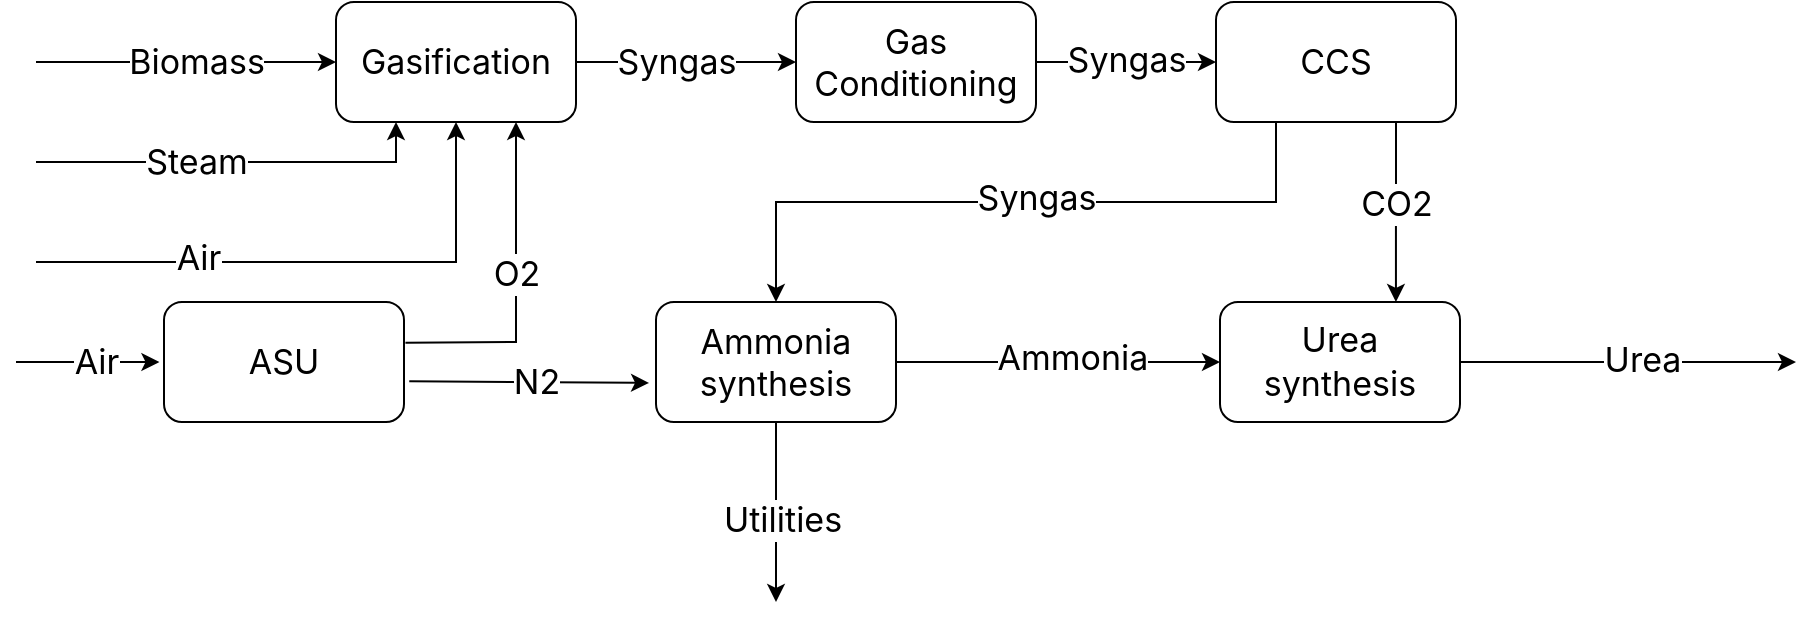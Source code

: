 <mxfile version="28.0.6">
  <diagram name="Page-1" id="8ce9d11a-91a2-4d17-14d8-a56ed91bf033">
    <mxGraphModel dx="1181" dy="636" grid="0" gridSize="10" guides="1" tooltips="1" connect="1" arrows="1" fold="1" page="1" pageScale="1" pageWidth="1100" pageHeight="850" background="none" math="0" shadow="0">
      <root>
        <mxCell id="0" />
        <mxCell id="1" parent="0" />
        <mxCell id="cNhxczveaURzyfXHexgx-1" value="&lt;font&gt;Gasification&lt;/font&gt;" style="rounded=1;whiteSpace=wrap;html=1;fontFamily=Inter;fontSize=17;" parent="1" vertex="1">
          <mxGeometry x="230" y="350" width="120" height="60" as="geometry" />
        </mxCell>
        <mxCell id="cNhxczveaURzyfXHexgx-4" value="" style="endArrow=classic;html=1;rounded=0;entryX=0;entryY=0.5;entryDx=0;entryDy=0;fontFamily=Inter;fontSize=17;" parent="1" target="cNhxczveaURzyfXHexgx-1" edge="1">
          <mxGeometry width="50" height="50" relative="1" as="geometry">
            <mxPoint x="80" y="380" as="sourcePoint" />
            <mxPoint x="210" y="377.5" as="targetPoint" />
          </mxGeometry>
        </mxCell>
        <mxCell id="cNhxczveaURzyfXHexgx-5" value="Biomass" style="edgeLabel;html=1;align=center;verticalAlign=middle;resizable=0;points=[];fontFamily=Inter;fontSize=17;" parent="cNhxczveaURzyfXHexgx-4" vertex="1" connectable="0">
          <mxGeometry x="-0.364" y="1" relative="1" as="geometry">
            <mxPoint x="32" y="1" as="offset" />
          </mxGeometry>
        </mxCell>
        <mxCell id="cNhxczveaURzyfXHexgx-6" value="ASU" style="rounded=1;whiteSpace=wrap;html=1;fontFamily=Inter;fontSize=17;" parent="1" vertex="1">
          <mxGeometry x="144" y="500" width="120" height="60" as="geometry" />
        </mxCell>
        <mxCell id="cNhxczveaURzyfXHexgx-7" value="" style="endArrow=classic;html=1;rounded=0;entryX=-0.019;entryY=0.5;entryDx=0;entryDy=0;entryPerimeter=0;fontFamily=Inter;fontSize=17;" parent="1" target="cNhxczveaURzyfXHexgx-6" edge="1">
          <mxGeometry width="50" height="50" relative="1" as="geometry">
            <mxPoint x="70" y="530" as="sourcePoint" />
            <mxPoint x="54" y="510" as="targetPoint" />
          </mxGeometry>
        </mxCell>
        <mxCell id="cNhxczveaURzyfXHexgx-8" value="Air" style="edgeLabel;html=1;align=center;verticalAlign=middle;resizable=0;points=[];fontFamily=Inter;fontSize=17;" parent="cNhxczveaURzyfXHexgx-7" vertex="1" connectable="0">
          <mxGeometry x="-0.142" y="-1" relative="1" as="geometry">
            <mxPoint x="9" y="-1" as="offset" />
          </mxGeometry>
        </mxCell>
        <mxCell id="cNhxczveaURzyfXHexgx-9" value="" style="endArrow=classic;html=1;rounded=0;exitX=1.006;exitY=0.339;exitDx=0;exitDy=0;exitPerimeter=0;entryX=0.75;entryY=1;entryDx=0;entryDy=0;fontFamily=Inter;fontSize=17;" parent="1" source="cNhxczveaURzyfXHexgx-6" target="cNhxczveaURzyfXHexgx-1" edge="1">
          <mxGeometry width="50" height="50" relative="1" as="geometry">
            <mxPoint x="290" y="530" as="sourcePoint" />
            <mxPoint x="380" y="520" as="targetPoint" />
            <Array as="points">
              <mxPoint x="320" y="520" />
            </Array>
          </mxGeometry>
        </mxCell>
        <mxCell id="cNhxczveaURzyfXHexgx-10" value="O2" style="edgeLabel;html=1;align=center;verticalAlign=middle;resizable=0;points=[];fontFamily=Inter;fontSize=17;" parent="cNhxczveaURzyfXHexgx-9" vertex="1" connectable="0">
          <mxGeometry x="-0.089" y="1" relative="1" as="geometry">
            <mxPoint x="1" y="-14" as="offset" />
          </mxGeometry>
        </mxCell>
        <mxCell id="cNhxczveaURzyfXHexgx-11" value="" style="endArrow=classic;html=1;rounded=0;exitX=1.022;exitY=0.661;exitDx=0;exitDy=0;exitPerimeter=0;fontFamily=Inter;entryX=-0.029;entryY=0.674;entryDx=0;entryDy=0;entryPerimeter=0;fontSize=17;" parent="1" source="cNhxczveaURzyfXHexgx-6" target="cNhxczveaURzyfXHexgx-23" edge="1">
          <mxGeometry width="50" height="50" relative="1" as="geometry">
            <mxPoint x="284" y="610" as="sourcePoint" />
            <mxPoint x="354" y="540" as="targetPoint" />
            <Array as="points" />
          </mxGeometry>
        </mxCell>
        <mxCell id="cNhxczveaURzyfXHexgx-12" value="N2" style="edgeLabel;html=1;align=center;verticalAlign=middle;resizable=0;points=[];fontFamily=Inter;fontSize=17;" parent="cNhxczveaURzyfXHexgx-11" vertex="1" connectable="0">
          <mxGeometry x="-0.24" y="-1" relative="1" as="geometry">
            <mxPoint x="18" y="-1" as="offset" />
          </mxGeometry>
        </mxCell>
        <mxCell id="cNhxczveaURzyfXHexgx-15" value="" style="endArrow=classic;html=1;rounded=0;exitX=1;exitY=0.5;exitDx=0;exitDy=0;entryX=0;entryY=0.5;entryDx=0;entryDy=0;fontFamily=Inter;fontSize=17;" parent="1" source="cNhxczveaURzyfXHexgx-1" target="cNhxczveaURzyfXHexgx-17" edge="1">
          <mxGeometry width="50" height="50" relative="1" as="geometry">
            <mxPoint x="450" y="430" as="sourcePoint" />
            <mxPoint x="510" y="380" as="targetPoint" />
          </mxGeometry>
        </mxCell>
        <mxCell id="cNhxczveaURzyfXHexgx-16" value="Syngas" style="edgeLabel;html=1;align=center;verticalAlign=middle;resizable=0;points=[];fontFamily=Inter;fontSize=17;" parent="cNhxczveaURzyfXHexgx-15" vertex="1" connectable="0">
          <mxGeometry x="0.046" relative="1" as="geometry">
            <mxPoint x="-8" as="offset" />
          </mxGeometry>
        </mxCell>
        <mxCell id="cNhxczveaURzyfXHexgx-17" value="&lt;font&gt;Gas Conditioning&lt;/font&gt;" style="rounded=1;whiteSpace=wrap;html=1;fontFamily=Inter;fontSize=17;" parent="1" vertex="1">
          <mxGeometry x="460" y="350" width="120" height="60" as="geometry" />
        </mxCell>
        <mxCell id="cNhxczveaURzyfXHexgx-18" value="CCS" style="rounded=1;whiteSpace=wrap;html=1;fontFamily=Inter;fontSize=17;" parent="1" vertex="1">
          <mxGeometry x="670" y="350" width="120" height="60" as="geometry" />
        </mxCell>
        <mxCell id="cNhxczveaURzyfXHexgx-19" value="" style="endArrow=classic;html=1;rounded=0;entryX=0;entryY=0.5;entryDx=0;entryDy=0;exitX=1;exitY=0.5;exitDx=0;exitDy=0;fontFamily=Inter;fontSize=17;" parent="1" source="cNhxczveaURzyfXHexgx-17" target="cNhxczveaURzyfXHexgx-18" edge="1">
          <mxGeometry width="50" height="50" relative="1" as="geometry">
            <mxPoint x="560" y="480" as="sourcePoint" />
            <mxPoint x="610" y="430" as="targetPoint" />
          </mxGeometry>
        </mxCell>
        <mxCell id="cNhxczveaURzyfXHexgx-20" value="Syngas" style="edgeLabel;html=1;align=center;verticalAlign=middle;resizable=0;points=[];fontFamily=Inter;fontSize=17;" parent="cNhxczveaURzyfXHexgx-19" vertex="1" connectable="0">
          <mxGeometry x="0.149" y="1" relative="1" as="geometry">
            <mxPoint x="-7" as="offset" />
          </mxGeometry>
        </mxCell>
        <mxCell id="cNhxczveaURzyfXHexgx-21" value="" style="endArrow=classic;html=1;rounded=0;exitX=0.25;exitY=1;exitDx=0;exitDy=0;fontFamily=Inter;entryX=0.5;entryY=0;entryDx=0;entryDy=0;fontSize=17;" parent="1" source="cNhxczveaURzyfXHexgx-18" target="cNhxczveaURzyfXHexgx-23" edge="1">
          <mxGeometry width="50" height="50" relative="1" as="geometry">
            <mxPoint x="790" y="380" as="sourcePoint" />
            <mxPoint x="450" y="470" as="targetPoint" />
            <Array as="points">
              <mxPoint x="700" y="450" />
              <mxPoint x="450" y="450" />
            </Array>
          </mxGeometry>
        </mxCell>
        <mxCell id="cNhxczveaURzyfXHexgx-22" value="Syngas" style="edgeLabel;html=1;align=center;verticalAlign=middle;resizable=0;points=[];fontFamily=Inter;fontSize=17;" parent="cNhxczveaURzyfXHexgx-21" vertex="1" connectable="0">
          <mxGeometry x="-0.213" y="-1" relative="1" as="geometry">
            <mxPoint x="-26" y="-1" as="offset" />
          </mxGeometry>
        </mxCell>
        <mxCell id="cNhxczveaURzyfXHexgx-26" style="edgeStyle=orthogonalEdgeStyle;rounded=0;orthogonalLoop=1;jettySize=auto;html=1;exitX=1;exitY=0.5;exitDx=0;exitDy=0;entryX=0;entryY=0.5;entryDx=0;entryDy=0;fontFamily=Inter;fontSize=17;" parent="1" source="cNhxczveaURzyfXHexgx-23" target="cNhxczveaURzyfXHexgx-24" edge="1">
          <mxGeometry relative="1" as="geometry" />
        </mxCell>
        <mxCell id="cNhxczveaURzyfXHexgx-27" value="Ammonia" style="edgeLabel;html=1;align=center;verticalAlign=middle;resizable=0;points=[];fontFamily=Inter;fontSize=17;" parent="cNhxczveaURzyfXHexgx-26" vertex="1" connectable="0">
          <mxGeometry x="0.086" y="2" relative="1" as="geometry">
            <mxPoint as="offset" />
          </mxGeometry>
        </mxCell>
        <mxCell id="cNhxczveaURzyfXHexgx-23" value="Ammonia synthesis" style="rounded=1;whiteSpace=wrap;html=1;fontFamily=Inter;fontSize=17;" parent="1" vertex="1">
          <mxGeometry x="390" y="500" width="120" height="60" as="geometry" />
        </mxCell>
        <mxCell id="cNhxczveaURzyfXHexgx-24" value="&lt;p&gt;&lt;font face=&quot;Inter&quot;&gt;Urea synthesis&lt;br&gt;&lt;/font&gt;&lt;/p&gt;" style="rounded=1;whiteSpace=wrap;html=1;fontSize=17;" parent="1" vertex="1">
          <mxGeometry x="672" y="500" width="120" height="60" as="geometry" />
        </mxCell>
        <mxCell id="cNhxczveaURzyfXHexgx-28" value="" style="endArrow=classic;html=1;rounded=0;fontFamily=Inter;exitX=0.75;exitY=1;exitDx=0;exitDy=0;entryX=0.733;entryY=0;entryDx=0;entryDy=0;entryPerimeter=0;fontSize=17;" parent="1" source="cNhxczveaURzyfXHexgx-18" target="cNhxczveaURzyfXHexgx-24" edge="1">
          <mxGeometry width="50" height="50" relative="1" as="geometry">
            <mxPoint x="820" y="475" as="sourcePoint" />
            <mxPoint x="870" y="425" as="targetPoint" />
          </mxGeometry>
        </mxCell>
        <mxCell id="cNhxczveaURzyfXHexgx-29" value="CO2" style="edgeLabel;html=1;align=center;verticalAlign=middle;resizable=0;points=[];fontFamily=Inter;fontSize=17;" parent="cNhxczveaURzyfXHexgx-28" vertex="1" connectable="0">
          <mxGeometry x="-0.092" relative="1" as="geometry">
            <mxPoint as="offset" />
          </mxGeometry>
        </mxCell>
        <mxCell id="90TJJjqbM4NIz_mi0qeg-1" style="edgeStyle=orthogonalEdgeStyle;rounded=0;orthogonalLoop=1;jettySize=auto;html=1;exitX=1;exitY=0.5;exitDx=0;exitDy=0;fontFamily=Inter;fontSize=17;" parent="1" source="cNhxczveaURzyfXHexgx-24" edge="1">
          <mxGeometry relative="1" as="geometry">
            <mxPoint x="800" y="550" as="sourcePoint" />
            <mxPoint x="960" y="530" as="targetPoint" />
          </mxGeometry>
        </mxCell>
        <mxCell id="90TJJjqbM4NIz_mi0qeg-2" value="Urea" style="edgeLabel;html=1;align=center;verticalAlign=middle;resizable=0;points=[];fontFamily=Inter;fontSize=17;" parent="90TJJjqbM4NIz_mi0qeg-1" vertex="1" connectable="0">
          <mxGeometry x="0.086" y="2" relative="1" as="geometry">
            <mxPoint as="offset" />
          </mxGeometry>
        </mxCell>
        <mxCell id="90TJJjqbM4NIz_mi0qeg-3" style="edgeStyle=orthogonalEdgeStyle;rounded=0;orthogonalLoop=1;jettySize=auto;html=1;exitX=0.5;exitY=1;exitDx=0;exitDy=0;fontFamily=Inter;fontSize=17;" parent="1" source="cNhxczveaURzyfXHexgx-23" edge="1">
          <mxGeometry relative="1" as="geometry">
            <mxPoint x="450" y="660" as="sourcePoint" />
            <mxPoint x="450" y="650" as="targetPoint" />
          </mxGeometry>
        </mxCell>
        <mxCell id="90TJJjqbM4NIz_mi0qeg-4" value="Utilities" style="edgeLabel;html=1;align=center;verticalAlign=middle;resizable=0;points=[];fontFamily=Inter;fontSize=17;" parent="90TJJjqbM4NIz_mi0qeg-3" vertex="1" connectable="0">
          <mxGeometry x="0.086" y="2" relative="1" as="geometry">
            <mxPoint as="offset" />
          </mxGeometry>
        </mxCell>
        <mxCell id="90TJJjqbM4NIz_mi0qeg-7" value="" style="endArrow=classic;html=1;rounded=0;entryX=0.25;entryY=1;entryDx=0;entryDy=0;fontFamily=Inter;fontSize=17;" parent="1" target="cNhxczveaURzyfXHexgx-1" edge="1">
          <mxGeometry width="50" height="50" relative="1" as="geometry">
            <mxPoint x="80" y="430" as="sourcePoint" />
            <mxPoint x="250" y="410" as="targetPoint" />
            <Array as="points">
              <mxPoint x="260" y="430" />
            </Array>
          </mxGeometry>
        </mxCell>
        <mxCell id="90TJJjqbM4NIz_mi0qeg-8" value="Steam" style="edgeLabel;html=1;align=center;verticalAlign=middle;resizable=0;points=[];fontFamily=Inter;fontSize=17;" parent="90TJJjqbM4NIz_mi0qeg-7" vertex="1" connectable="0">
          <mxGeometry x="-0.089" y="1" relative="1" as="geometry">
            <mxPoint x="-11" y="1" as="offset" />
          </mxGeometry>
        </mxCell>
        <mxCell id="90TJJjqbM4NIz_mi0qeg-9" value="" style="endArrow=classic;html=1;rounded=0;entryX=0.5;entryY=1;entryDx=0;entryDy=0;fontFamily=Inter;fontSize=17;" parent="1" target="cNhxczveaURzyfXHexgx-1" edge="1">
          <mxGeometry width="50" height="50" relative="1" as="geometry">
            <mxPoint x="80" y="480" as="sourcePoint" />
            <mxPoint x="280" y="460" as="targetPoint" />
            <Array as="points">
              <mxPoint x="290" y="480" />
            </Array>
          </mxGeometry>
        </mxCell>
        <mxCell id="90TJJjqbM4NIz_mi0qeg-10" value="Air" style="edgeLabel;html=1;align=center;verticalAlign=middle;resizable=0;points=[];fontFamily=Inter;fontSize=17;" parent="90TJJjqbM4NIz_mi0qeg-9" vertex="1" connectable="0">
          <mxGeometry x="-0.089" y="1" relative="1" as="geometry">
            <mxPoint x="-47" y="-1" as="offset" />
          </mxGeometry>
        </mxCell>
      </root>
    </mxGraphModel>
  </diagram>
</mxfile>
